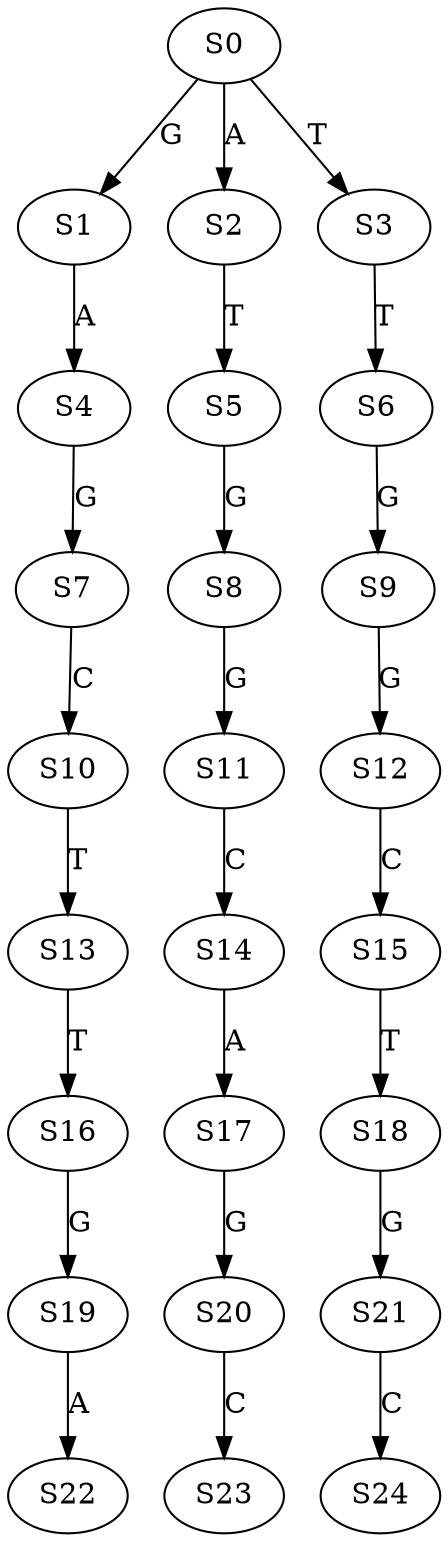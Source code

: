 strict digraph  {
	S0 -> S1 [ label = G ];
	S0 -> S2 [ label = A ];
	S0 -> S3 [ label = T ];
	S1 -> S4 [ label = A ];
	S2 -> S5 [ label = T ];
	S3 -> S6 [ label = T ];
	S4 -> S7 [ label = G ];
	S5 -> S8 [ label = G ];
	S6 -> S9 [ label = G ];
	S7 -> S10 [ label = C ];
	S8 -> S11 [ label = G ];
	S9 -> S12 [ label = G ];
	S10 -> S13 [ label = T ];
	S11 -> S14 [ label = C ];
	S12 -> S15 [ label = C ];
	S13 -> S16 [ label = T ];
	S14 -> S17 [ label = A ];
	S15 -> S18 [ label = T ];
	S16 -> S19 [ label = G ];
	S17 -> S20 [ label = G ];
	S18 -> S21 [ label = G ];
	S19 -> S22 [ label = A ];
	S20 -> S23 [ label = C ];
	S21 -> S24 [ label = C ];
}
